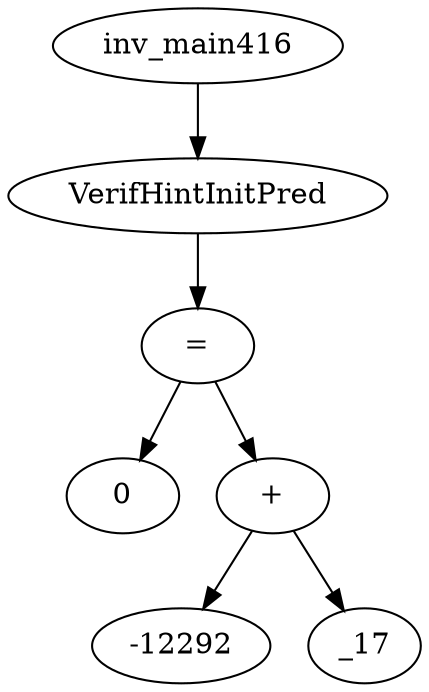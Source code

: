 digraph dag {
0 [label="inv_main416"];
1 [label="VerifHintInitPred"];
2 [label="="];
3 [label="0"];
4 [label="+"];
5 [label="-12292"];
6 [label="_17"];
0->1
1->2
2->4
2 -> 3
4->6
4 -> 5
}
